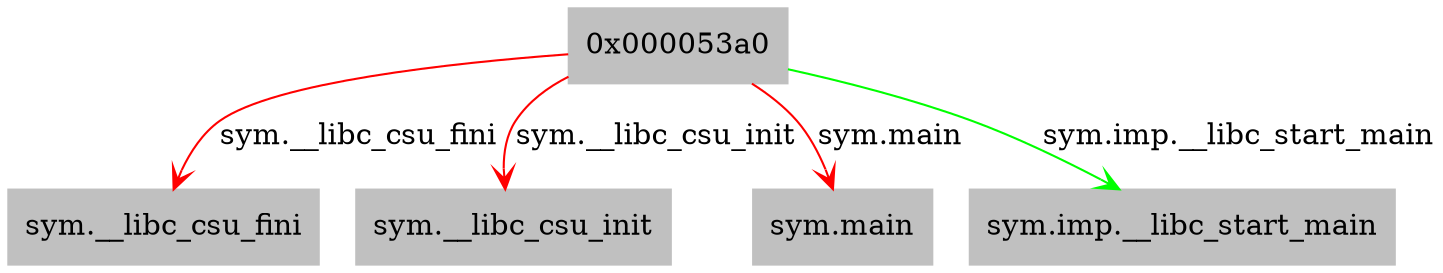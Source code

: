 digraph code {
	graph [bgcolor=white fontname="Courier"];
	node [color=gray, style=filled shape=box];
	edge [arrowhead="vee"];
	"0x000053a0" -> "0x00045b80" [label="sym.__libc_csu_fini" color="red" URL="sym.__libc_csu_fini/0x00045b80"];
	"0x00045b80" [label="sym.__libc_csu_fini" URL="sym.__libc_csu_fini/0x00045b80"];
	"0x000053a0" -> "0x00045b10" [label="sym.__libc_csu_init" color="red" URL="sym.__libc_csu_init/0x00045b10"];
	"0x00045b10" [label="sym.__libc_csu_init" URL="sym.__libc_csu_init/0x00045b10"];
	"0x000053a0" -> "0x00005880" [label="sym.main" color="red" URL="sym.main/0x00005880"];
	"0x00005880" [label="sym.main" URL="sym.main/0x00005880"];
	"0x000053a0" -> "0x00005020" [label="sym.imp.__libc_start_main" color="green" URL="sym.imp.__libc_start_main/0x00005020"];
	"0x00005020" [label="sym.imp.__libc_start_main" URL="sym.imp.__libc_start_main/0x00005020"];
}
